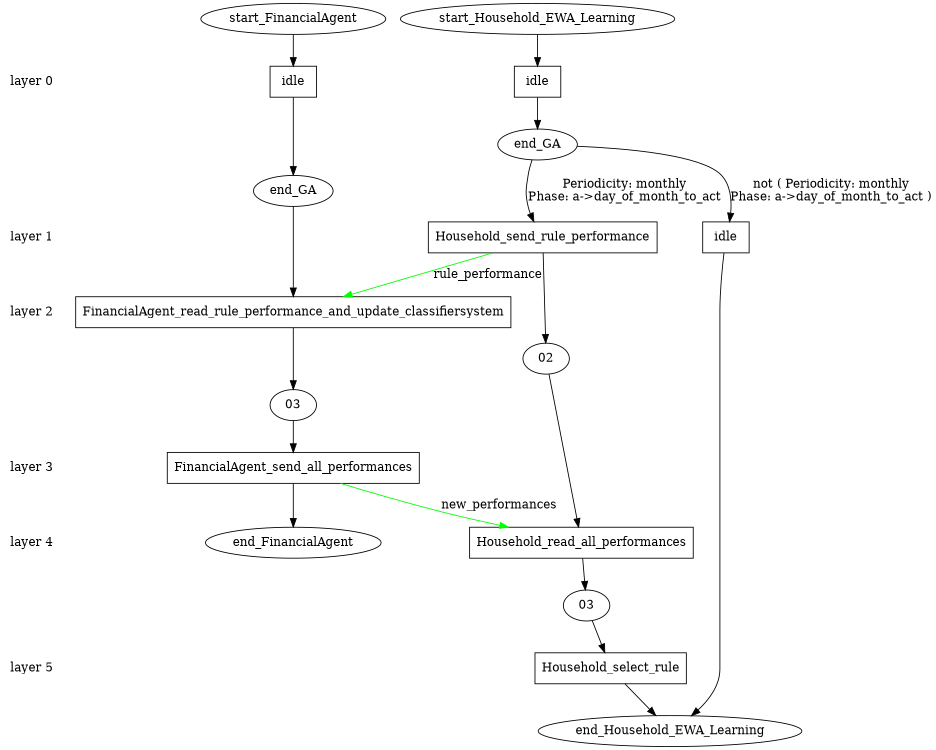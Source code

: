 digraph state_graph {
	rankdir=TB;
	size="8,5;"
	layer_0 [shape=plaintext, label="layer 0"];
	layer_1 [shape=plaintext, label="layer 1"];
	layer_0 -> layer_1 [style=invis];
	layer_2 [shape=plaintext, label="layer 2"];
	layer_1 -> layer_2 [style=invis];
	layer_3 [shape=plaintext, label="layer 3"];
	layer_2 -> layer_3 [style=invis];
	layer_4 [shape=plaintext, label="layer 4"];
	layer_3 -> layer_4 [style=invis];
	layer_5 [shape=plaintext, label="layer 5"];
	layer_4 -> layer_5 [style=invis];
	
	/* States */
	Household_03 [label = "03"]
	Household_02 [label = "02"]
	Household_end_Household_EWA_Learning [label = "end_Household_EWA_Learning"]
	Household_end_GA [label = "end_GA"]
	Household_start_Household_EWA_Learning [label = "start_Household_EWA_Learning"]
	FinancialAgent_end_FinancialAgent [label = "end_FinancialAgent"]
	FinancialAgent_03 [label = "03"]
	FinancialAgent_end_GA [label = "end_GA"]
	FinancialAgent_start_FinancialAgent [label = "start_FinancialAgent"]
	Household_idle_start_Household_EWA_Learning_end_GA [label = "idle", shape = rect]
	Household_idle_end_GA_end_Household_EWA_Learning [label = "idle", shape = rect]
	Household_Household_send_rule_performance_end_GA_02 [label = "Household_send_rule_performance", shape = rect]
	Household_Household_read_all_performances_02_03 [label = "Household_read_all_performances", shape = rect]
	Household_Household_select_rule_03_end_Household_EWA_Learning [label = "Household_select_rule", shape = rect]
	FinancialAgent_idle_start_FinancialAgent_end_GA [label = "idle", shape = rect]
	FinancialAgent_FinancialAgent_read_rule_performance_and_update_classifiersystem_end_GA_03 [label = "FinancialAgent_read_rule_performance_and_update_classifiersystem", shape = rect]
	FinancialAgent_FinancialAgent_send_all_performances_03_end_FinancialAgent [label = "FinancialAgent_send_all_performances", shape = rect]
	
	/* Transitions */
	Household_start_Household_EWA_Learning -> Household_idle_start_Household_EWA_Learning_end_GA;
	Household_idle_start_Household_EWA_Learning_end_GA -> Household_end_GA;
	Household_end_GA -> Household_idle_end_GA_end_Household_EWA_Learning [ label = "not ( Periodicity: monthly\nPhase: a->day_of_month_to_act )"];
	Household_idle_end_GA_end_Household_EWA_Learning -> Household_end_Household_EWA_Learning;
	Household_end_GA -> Household_Household_send_rule_performance_end_GA_02 [ label = "Periodicity: monthly\nPhase: a->day_of_month_to_act"];
	Household_Household_send_rule_performance_end_GA_02 -> Household_02;
	Household_02 -> Household_Household_read_all_performances_02_03;
	Household_Household_read_all_performances_02_03 -> Household_03;
	Household_03 -> Household_Household_select_rule_03_end_Household_EWA_Learning;
	Household_Household_select_rule_03_end_Household_EWA_Learning -> Household_end_Household_EWA_Learning;
	FinancialAgent_start_FinancialAgent -> FinancialAgent_idle_start_FinancialAgent_end_GA;
	FinancialAgent_idle_start_FinancialAgent_end_GA -> FinancialAgent_end_GA;
	FinancialAgent_end_GA -> FinancialAgent_FinancialAgent_read_rule_performance_and_update_classifiersystem_end_GA_03;
	FinancialAgent_FinancialAgent_read_rule_performance_and_update_classifiersystem_end_GA_03 -> FinancialAgent_03;
	FinancialAgent_03 -> FinancialAgent_FinancialAgent_send_all_performances_03_end_FinancialAgent;
	FinancialAgent_FinancialAgent_send_all_performances_03_end_FinancialAgent -> FinancialAgent_end_FinancialAgent;
	
	/* Communications */
	Household_Household_send_rule_performance_end_GA_02 -> FinancialAgent_FinancialAgent_read_rule_performance_and_update_classifiersystem_end_GA_03 [ label = "rule_performance" color="#00ff00" constraint=false];
	FinancialAgent_FinancialAgent_send_all_performances_03_end_FinancialAgent -> Household_Household_read_all_performances_02_03 [ label = "new_performances" color="#00ff00" constraint=false];
	{ rank=same; layer_0;  Household_idle_start_Household_EWA_Learning_end_GA;  FinancialAgent_idle_start_FinancialAgent_end_GA; }
	{ rank=same; layer_1;  Household_idle_end_GA_end_Household_EWA_Learning;  Household_Household_send_rule_performance_end_GA_02; }
	{ rank=same; layer_2;  FinancialAgent_FinancialAgent_read_rule_performance_and_update_classifiersystem_end_GA_03; }
	{ rank=same; layer_3;  FinancialAgent_FinancialAgent_send_all_performances_03_end_FinancialAgent; }
	{ rank=same; layer_4;  Household_Household_read_all_performances_02_03; }
	{ rank=same; layer_5;  Household_Household_select_rule_03_end_Household_EWA_Learning; }
}
